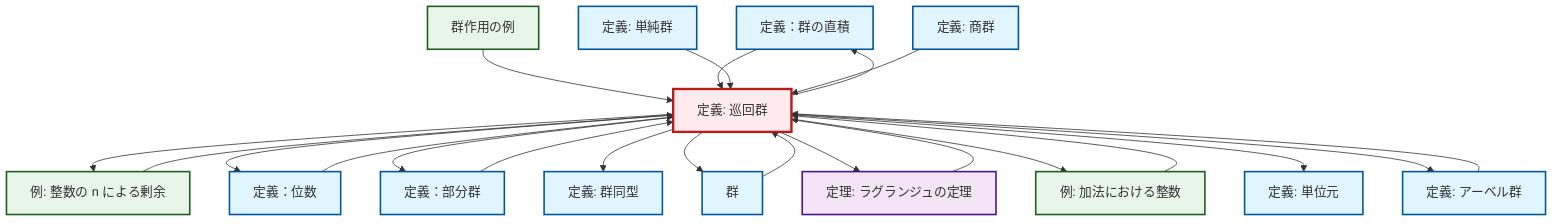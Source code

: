 graph TD
    classDef definition fill:#e1f5fe,stroke:#01579b,stroke-width:2px
    classDef theorem fill:#f3e5f5,stroke:#4a148c,stroke-width:2px
    classDef axiom fill:#fff3e0,stroke:#e65100,stroke-width:2px
    classDef example fill:#e8f5e9,stroke:#1b5e20,stroke-width:2px
    classDef current fill:#ffebee,stroke:#b71c1c,stroke-width:3px
    def-direct-product["定義：群の直積"]:::definition
    def-group["群"]:::definition
    def-subgroup["定義：部分群"]:::definition
    ex-quotient-integers-mod-n["例: 整数の n による剰余"]:::example
    def-simple-group["定義: 単純群"]:::definition
    ex-integers-addition["例: 加法における整数"]:::example
    def-order["定義：位数"]:::definition
    ex-group-action-examples["群作用の例"]:::example
    def-abelian-group["定義: アーベル群"]:::definition
    def-isomorphism["定義: 群同型"]:::definition
    thm-lagrange["定理: ラグランジュの定理"]:::theorem
    def-quotient-group["定義: 商群"]:::definition
    def-cyclic-group["定義: 巡回群"]:::definition
    def-identity-element["定義: 単位元"]:::definition
    ex-group-action-examples --> def-cyclic-group
    def-group --> def-cyclic-group
    def-cyclic-group --> ex-quotient-integers-mod-n
    def-cyclic-group --> def-order
    ex-integers-addition --> def-cyclic-group
    def-cyclic-group --> def-subgroup
    def-order --> def-cyclic-group
    def-cyclic-group --> def-isomorphism
    def-direct-product --> def-cyclic-group
    ex-quotient-integers-mod-n --> def-cyclic-group
    def-cyclic-group --> def-group
    def-abelian-group --> def-cyclic-group
    def-cyclic-group --> thm-lagrange
    thm-lagrange --> def-cyclic-group
    def-simple-group --> def-cyclic-group
    def-cyclic-group --> ex-integers-addition
    def-cyclic-group --> def-identity-element
    def-quotient-group --> def-cyclic-group
    def-cyclic-group --> def-direct-product
    def-subgroup --> def-cyclic-group
    def-cyclic-group --> def-abelian-group
    class def-cyclic-group current